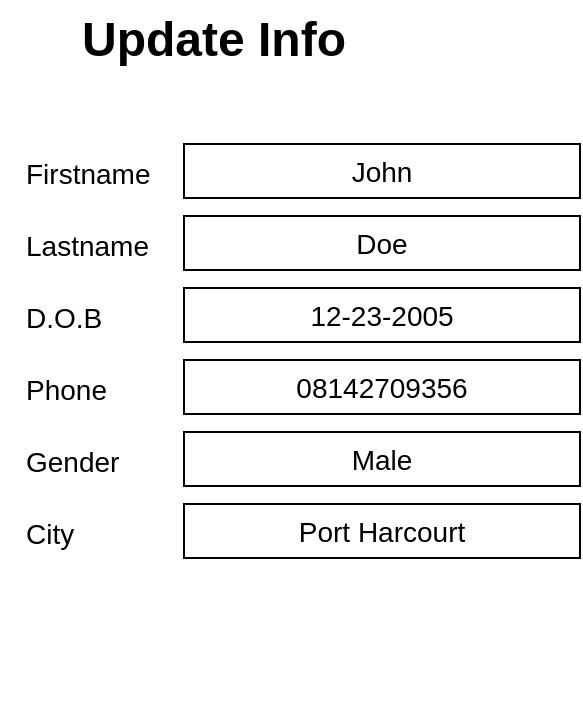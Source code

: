 <mxfile version="20.4.0" type="github"><diagram id="8hTG7YDh1Jmgal1QCVcN" name="Page-1"><mxGraphModel dx="1865" dy="585" grid="1" gridSize="9" guides="1" tooltips="1" connect="1" arrows="1" fold="1" page="1" pageScale="1" pageWidth="827" pageHeight="1169" math="0" shadow="0"><root><mxCell id="0"/><mxCell id="1" parent="0"/><mxCell id="_d0NwN0WlroRkf6sYkxf-34" value="" style="group" parent="1" vertex="1" connectable="0"><mxGeometry width="288" height="354" as="geometry"/></mxCell><mxCell id="_d0NwN0WlroRkf6sYkxf-37" value="" style="group" parent="_d0NwN0WlroRkf6sYkxf-34" vertex="1" connectable="0"><mxGeometry width="288" height="282" as="geometry"/></mxCell><mxCell id="_d0NwN0WlroRkf6sYkxf-2" value="&lt;blockquote style=&quot;text-align: justify; margin: 0px 0px 0px 40px; border: none; padding: 0px;&quot;&gt;Update Info&lt;/blockquote&gt;" style="text;strokeColor=none;fillColor=none;html=1;fontSize=24;fontStyle=1;verticalAlign=middle;align=right;" parent="_d0NwN0WlroRkf6sYkxf-37" vertex="1"><mxGeometry width="172" height="40" as="geometry"/></mxCell><mxCell id="_d0NwN0WlroRkf6sYkxf-5" value="" style="group" parent="_d0NwN0WlroRkf6sYkxf-37" vertex="1" connectable="0"><mxGeometry x="9" y="72" width="279" height="30" as="geometry"/></mxCell><mxCell id="_d0NwN0WlroRkf6sYkxf-3" value="&lt;font style=&quot;font-size: 14px;&quot;&gt;Firstname&lt;/font&gt;" style="text;html=1;strokeColor=none;fillColor=none;align=left;verticalAlign=middle;whiteSpace=wrap;rounded=0;" parent="_d0NwN0WlroRkf6sYkxf-5" vertex="1"><mxGeometry width="90" height="30" as="geometry"/></mxCell><mxCell id="_d0NwN0WlroRkf6sYkxf-4" value="John" style="rounded=0;whiteSpace=wrap;html=1;fontSize=14;align=center;" parent="_d0NwN0WlroRkf6sYkxf-5" vertex="1"><mxGeometry x="81" width="198" height="27" as="geometry"/></mxCell><mxCell id="_d0NwN0WlroRkf6sYkxf-6" value="" style="group" parent="_d0NwN0WlroRkf6sYkxf-37" vertex="1" connectable="0"><mxGeometry x="9" y="108" width="279" height="30" as="geometry"/></mxCell><mxCell id="_d0NwN0WlroRkf6sYkxf-7" value="&lt;font style=&quot;font-size: 14px;&quot;&gt;Lastname&lt;/font&gt;" style="text;html=1;strokeColor=none;fillColor=none;align=left;verticalAlign=middle;whiteSpace=wrap;rounded=0;" parent="_d0NwN0WlroRkf6sYkxf-6" vertex="1"><mxGeometry width="90" height="30" as="geometry"/></mxCell><mxCell id="_d0NwN0WlroRkf6sYkxf-8" value="Doe" style="rounded=0;whiteSpace=wrap;html=1;fontSize=14;align=center;" parent="_d0NwN0WlroRkf6sYkxf-6" vertex="1"><mxGeometry x="81" width="198" height="27" as="geometry"/></mxCell><mxCell id="_d0NwN0WlroRkf6sYkxf-9" value="" style="group" parent="_d0NwN0WlroRkf6sYkxf-37" vertex="1" connectable="0"><mxGeometry x="9" y="144" width="279" height="30" as="geometry"/></mxCell><mxCell id="_d0NwN0WlroRkf6sYkxf-10" value="&lt;font style=&quot;font-size: 14px;&quot;&gt;D.O.B&lt;/font&gt;" style="text;html=1;strokeColor=none;fillColor=none;align=left;verticalAlign=middle;whiteSpace=wrap;rounded=0;" parent="_d0NwN0WlroRkf6sYkxf-9" vertex="1"><mxGeometry width="90" height="30" as="geometry"/></mxCell><mxCell id="_d0NwN0WlroRkf6sYkxf-11" value="12-23-2005" style="rounded=0;whiteSpace=wrap;html=1;fontSize=14;" parent="_d0NwN0WlroRkf6sYkxf-9" vertex="1"><mxGeometry x="81" width="198" height="27" as="geometry"/></mxCell><mxCell id="_d0NwN0WlroRkf6sYkxf-12" value="" style="group" parent="_d0NwN0WlroRkf6sYkxf-37" vertex="1" connectable="0"><mxGeometry x="9" y="180" width="279" height="30" as="geometry"/></mxCell><mxCell id="_d0NwN0WlroRkf6sYkxf-13" value="&lt;font style=&quot;font-size: 14px;&quot;&gt;Phone&amp;nbsp;&lt;/font&gt;" style="text;html=1;strokeColor=none;fillColor=none;align=left;verticalAlign=middle;whiteSpace=wrap;rounded=0;" parent="_d0NwN0WlroRkf6sYkxf-12" vertex="1"><mxGeometry width="90" height="30" as="geometry"/></mxCell><mxCell id="_d0NwN0WlroRkf6sYkxf-14" value="08142709356" style="rounded=0;whiteSpace=wrap;html=1;fontSize=14;" parent="_d0NwN0WlroRkf6sYkxf-12" vertex="1"><mxGeometry x="81" width="198" height="27" as="geometry"/></mxCell><mxCell id="_d0NwN0WlroRkf6sYkxf-15" value="" style="group;rounded=1;" parent="_d0NwN0WlroRkf6sYkxf-37" vertex="1" connectable="0"><mxGeometry x="9" y="216" width="279" height="30" as="geometry"/></mxCell><mxCell id="_d0NwN0WlroRkf6sYkxf-16" value="&lt;font style=&quot;font-size: 14px;&quot;&gt;Gender&lt;/font&gt;" style="text;html=1;strokeColor=none;fillColor=none;align=left;verticalAlign=middle;whiteSpace=wrap;rounded=0;" parent="_d0NwN0WlroRkf6sYkxf-15" vertex="1"><mxGeometry width="90" height="30" as="geometry"/></mxCell><mxCell id="_d0NwN0WlroRkf6sYkxf-17" value="Male" style="rounded=0;whiteSpace=wrap;html=1;fontSize=14;" parent="_d0NwN0WlroRkf6sYkxf-15" vertex="1"><mxGeometry x="81" width="198" height="27" as="geometry"/></mxCell><mxCell id="_d0NwN0WlroRkf6sYkxf-36" value="" style="shape=image;html=1;verticalAlign=top;verticalLabelPosition=bottom;labelBackgroundColor=#ffffff;imageAspect=0;aspect=fixed;image=https://cdn2.iconfinder.com/data/icons/boxicons-solid-vol-1/24/bxs-caret-down-square-128.png;rounded=1;fontSize=14;" parent="_d0NwN0WlroRkf6sYkxf-15" vertex="1"><mxGeometry x="252" y="2" width="23" height="23" as="geometry"/></mxCell><mxCell id="_d0NwN0WlroRkf6sYkxf-28" value="" style="group" parent="_d0NwN0WlroRkf6sYkxf-37" vertex="1" connectable="0"><mxGeometry x="9" y="252" width="279" height="30" as="geometry"/></mxCell><mxCell id="_d0NwN0WlroRkf6sYkxf-29" value="&lt;font style=&quot;font-size: 14px;&quot;&gt;City&lt;/font&gt;" style="text;html=1;strokeColor=none;fillColor=none;align=left;verticalAlign=middle;whiteSpace=wrap;rounded=0;" parent="_d0NwN0WlroRkf6sYkxf-28" vertex="1"><mxGeometry width="90" height="30" as="geometry"/></mxCell><mxCell id="_d0NwN0WlroRkf6sYkxf-30" value="Port Harcourt" style="rounded=0;whiteSpace=wrap;html=1;fontSize=14;" parent="_d0NwN0WlroRkf6sYkxf-28" vertex="1"><mxGeometry x="81" width="198" height="27" as="geometry"/></mxCell></root></mxGraphModel></diagram></mxfile>